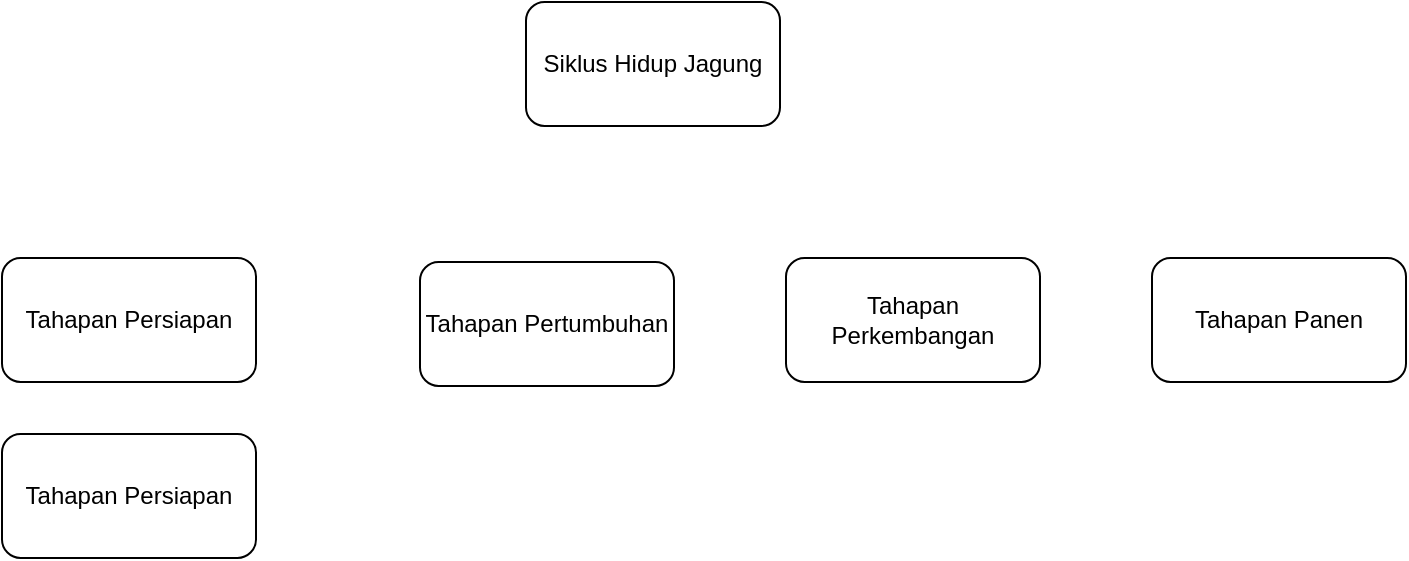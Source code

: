 <mxfile version="20.0.4" type="github">
  <diagram id="9nVqS5OE3FkqzzRUmqwl" name="Page-1">
    <mxGraphModel dx="1422" dy="794" grid="0" gridSize="10" guides="1" tooltips="1" connect="1" arrows="1" fold="1" page="1" pageScale="1" pageWidth="1169" pageHeight="827" math="0" shadow="0">
      <root>
        <mxCell id="0" />
        <mxCell id="1" parent="0" />
        <mxCell id="yc0z2XtCLCA2exAot_Af-1" value="Siklus Hidup Jagung" style="rounded=1;whiteSpace=wrap;html=1;" vertex="1" parent="1">
          <mxGeometry x="489" y="167" width="127" height="62" as="geometry" />
        </mxCell>
        <mxCell id="yc0z2XtCLCA2exAot_Af-2" value="Tahapan Persiapan" style="rounded=1;whiteSpace=wrap;html=1;" vertex="1" parent="1">
          <mxGeometry x="227" y="295" width="127" height="62" as="geometry" />
        </mxCell>
        <mxCell id="yc0z2XtCLCA2exAot_Af-3" value="Tahapan Pertumbuhan" style="rounded=1;whiteSpace=wrap;html=1;" vertex="1" parent="1">
          <mxGeometry x="436" y="297" width="127" height="62" as="geometry" />
        </mxCell>
        <mxCell id="yc0z2XtCLCA2exAot_Af-4" value="Tahapan Perkembangan" style="rounded=1;whiteSpace=wrap;html=1;" vertex="1" parent="1">
          <mxGeometry x="619" y="295" width="127" height="62" as="geometry" />
        </mxCell>
        <mxCell id="yc0z2XtCLCA2exAot_Af-5" value="Tahapan Panen" style="rounded=1;whiteSpace=wrap;html=1;" vertex="1" parent="1">
          <mxGeometry x="802" y="295" width="127" height="62" as="geometry" />
        </mxCell>
        <mxCell id="yc0z2XtCLCA2exAot_Af-6" value="Tahapan Persiapan" style="rounded=1;whiteSpace=wrap;html=1;" vertex="1" parent="1">
          <mxGeometry x="227" y="383" width="127" height="62" as="geometry" />
        </mxCell>
      </root>
    </mxGraphModel>
  </diagram>
</mxfile>

